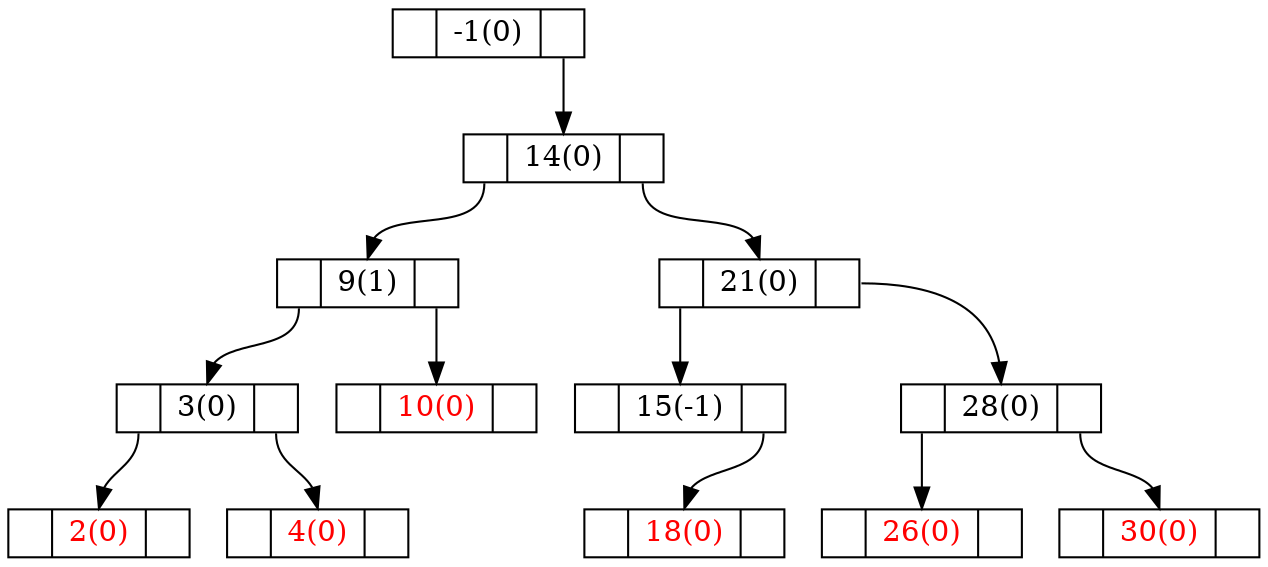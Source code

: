 digraph G {
node [shape = record, height = .1, color = "black"];
-1[label = "<L> |<D> -1(0)|<R> "];
14[label = "<L> |<D> 14(0)|<R> "];
9[label = "<L> |<D> 9(1)|<R> "];
21[label = "<L> |<D> 21(0)|<R> "];
3[label = "<L> |<D> 3(0)|<R> "];
10[label = "<L> |<D> 10(0)|<R> ",fontcolor="red"];
15[label = "<L> |<D> 15(-1)|<R> "];
28[label = "<L> |<D> 28(0)|<R> "];
2[label = "<L> |<D> 2(0)|<R> ",fontcolor="red"];
4[label = "<L> |<D> 4(0)|<R> ",fontcolor="red"];
18[label = "<L> |<D> 18(0)|<R> ",fontcolor="red"];
26[label = "<L> |<D> 26(0)|<R> ",fontcolor="red"];
30[label = "<L> |<D> 30(0)|<R> ",fontcolor="red"];
"-1":R -> "14":D;
"14":L -> "9":D;
"14":R -> "21":D;
"9":L -> "3":D;
"9":R -> "10":D;
"21":L -> "15":D;
"21":R -> "28":D;
"3":L -> "2":D;
"3":R -> "4":D;
"15":R -> "18":D;
"28":L -> "26":D;
"28":R -> "30":D;
}

